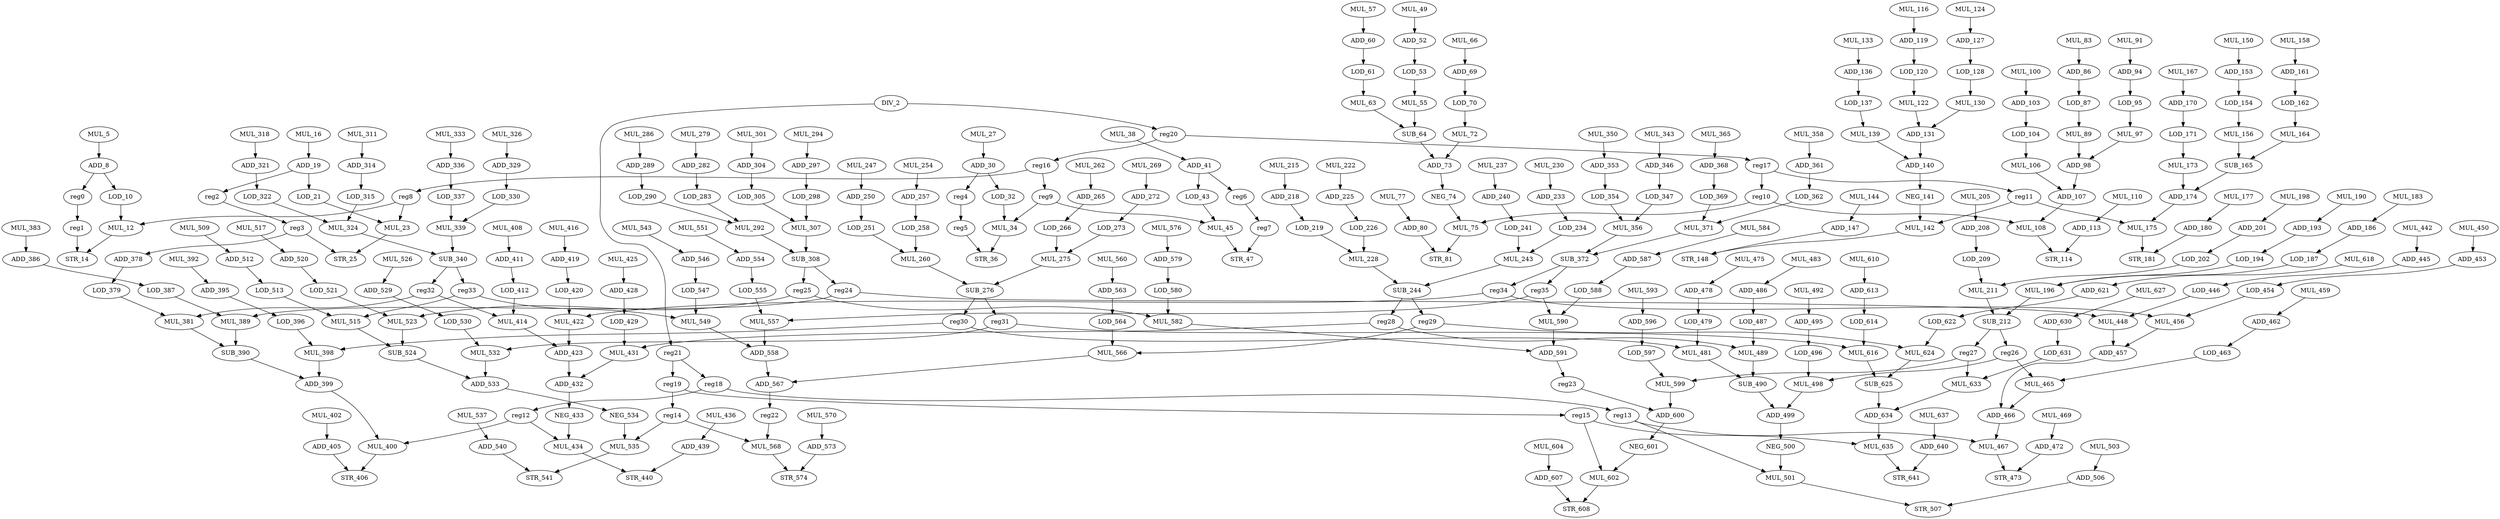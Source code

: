digraph invert_matrix_general_dfg__3 {
    DIV_2;
    MUL_5;
    ADD_8;
    LOD_10;
    MUL_12;
    STR_14;
    MUL_16;
    ADD_19;
    LOD_21;
    MUL_23;
    STR_25;
    MUL_27;
    ADD_30;
    LOD_32;
    MUL_34;
    STR_36;
    MUL_38;
    ADD_41;
    LOD_43;
    MUL_45;
    STR_47;
    MUL_49;
    ADD_52;
    LOD_53;
    MUL_55;
    MUL_57;
    ADD_60;
    LOD_61;
    MUL_63;
    SUB_64;
    MUL_66;
    ADD_69;
    LOD_70;
    MUL_72;
    ADD_73;
    NEG_74;
    MUL_75;
    MUL_77;
    ADD_80;
    STR_81;
    MUL_83;
    ADD_86;
    LOD_87;
    MUL_89;
    MUL_91;
    ADD_94;
    LOD_95;
    MUL_97;
    ADD_98;
    MUL_100;
    ADD_103;
    LOD_104;
    MUL_106;
    ADD_107;
    MUL_108;
    MUL_110;
    ADD_113;
    STR_114;
    MUL_116;
    ADD_119;
    LOD_120;
    MUL_122;
    MUL_124;
    ADD_127;
    LOD_128;
    MUL_130;
    ADD_131;
    MUL_133;
    ADD_136;
    LOD_137;
    MUL_139;
    ADD_140;
    NEG_141;
    MUL_142;
    MUL_144;
    ADD_147;
    STR_148;
    MUL_150;
    ADD_153;
    LOD_154;
    MUL_156;
    MUL_158;
    ADD_161;
    LOD_162;
    MUL_164;
    SUB_165;
    MUL_167;
    ADD_170;
    LOD_171;
    MUL_173;
    ADD_174;
    MUL_175;
    MUL_177;
    ADD_180;
    STR_181;
    MUL_183;
    ADD_186;
    LOD_187;
    MUL_190;
    ADD_193;
    LOD_194;
    MUL_196;
    MUL_198;
    ADD_201;
    LOD_202;
    MUL_205;
    ADD_208;
    LOD_209;
    MUL_211;
    SUB_212;
    MUL_215;
    ADD_218;
    LOD_219;
    MUL_222;
    ADD_225;
    LOD_226;
    MUL_228;
    MUL_230;
    ADD_233;
    LOD_234;
    MUL_237;
    ADD_240;
    LOD_241;
    MUL_243;
    SUB_244;
    MUL_247;
    ADD_250;
    LOD_251;
    MUL_254;
    ADD_257;
    LOD_258;
    MUL_260;
    MUL_262;
    ADD_265;
    LOD_266;
    MUL_269;
    ADD_272;
    LOD_273;
    MUL_275;
    SUB_276;
    MUL_279;
    ADD_282;
    LOD_283;
    MUL_286;
    ADD_289;
    LOD_290;
    MUL_292;
    MUL_294;
    ADD_297;
    LOD_298;
    MUL_301;
    ADD_304;
    LOD_305;
    MUL_307;
    SUB_308;
    MUL_311;
    ADD_314;
    LOD_315;
    MUL_318;
    ADD_321;
    LOD_322;
    MUL_324;
    MUL_326;
    ADD_329;
    LOD_330;
    MUL_333;
    ADD_336;
    LOD_337;
    MUL_339;
    SUB_340;
    MUL_343;
    ADD_346;
    LOD_347;
    MUL_350;
    ADD_353;
    LOD_354;
    MUL_356;
    MUL_358;
    ADD_361;
    LOD_362;
    MUL_365;
    ADD_368;
    LOD_369;
    MUL_371;
    SUB_372;
    //MUL_375;
    ADD_378;
    LOD_379;
    MUL_381;
    MUL_383;
    ADD_386;
    LOD_387;
    MUL_389;
    SUB_390;
    MUL_392;
    ADD_395;
    LOD_396;
    MUL_398;
    ADD_399;
    MUL_400;
    MUL_402;
    ADD_405;
    STR_406;
    MUL_408;
    ADD_411;
    LOD_412;
    MUL_414;
    MUL_416;
    ADD_419;
    LOD_420;
    MUL_422;
    ADD_423;
    MUL_425;
    ADD_428;
    LOD_429;
    MUL_431;
    ADD_432;
    NEG_433;
    MUL_434;
    MUL_436;
    ADD_439;
    STR_440;
    MUL_442;
    ADD_445;
    LOD_446;
    MUL_448;
    MUL_450;
    ADD_453;
    LOD_454;
    MUL_456;
    ADD_457;
    MUL_459;
    ADD_462;
    LOD_463;
    MUL_465;
    ADD_466;
    MUL_467;
    MUL_469;
    ADD_472;
    STR_473;
    MUL_475;
    ADD_478;
    LOD_479;
    MUL_481;
    MUL_483;
    ADD_486;
    LOD_487;
    MUL_489;
    SUB_490;
    MUL_492;
    ADD_495;
    LOD_496;
    MUL_498;
    ADD_499;
    NEG_500;
    MUL_501;
    MUL_503;
    ADD_506;
    STR_507;
    MUL_509;
    ADD_512;
    LOD_513;
    MUL_515;
    MUL_517;
    ADD_520;
    LOD_521;
    MUL_523;
    SUB_524;
    MUL_526;
    ADD_529;
    LOD_530;
    MUL_532;
    ADD_533;
    NEG_534;
    MUL_535;
    MUL_537;
    ADD_540;
    STR_541;
    MUL_543;
    ADD_546;
    LOD_547;
    MUL_549;
    MUL_551;
    ADD_554;
    LOD_555;
    MUL_557;
    ADD_558;
    MUL_560;
    ADD_563;
    LOD_564;
    MUL_566;
    ADD_567;
    MUL_568;
    MUL_570;
    ADD_573;
    STR_574;
    MUL_576;
    ADD_579;
    LOD_580;
    MUL_582;
    MUL_584;
    ADD_587;
    LOD_588;
    MUL_590;
    ADD_591;
    MUL_593;
    ADD_596;
    LOD_597;
    MUL_599;
    ADD_600;
    NEG_601;
    MUL_602;
    MUL_604;
    ADD_607;
    STR_608;
    MUL_610;
    ADD_613;
    LOD_614;
    MUL_616;
    MUL_618;
    ADD_621;
    LOD_622;
    MUL_624;
    SUB_625;
    MUL_627;
    ADD_630;
    LOD_631;
    MUL_633;
    ADD_634;
    MUL_635;
    MUL_637;
    ADD_640;
    STR_641;
    DIV_2 -> reg20 -> reg16 -> reg8 -> MUL_12 [ name = 1 ];
    reg8 -> MUL_23 [ name = 2 ];
    reg16 -> reg9 -> MUL_34 [ name = 3 ];
    reg9 -> MUL_45 [ name = 4 ];
    reg20 -> reg17 -> reg10 -> MUL_75 [ name = 5 ];
    reg10 -> MUL_108 [ name = 6 ];
    reg17 -> reg11 -> MUL_142 [ name = 7 ];
    reg11 -> MUL_175 [ name = 8 ];
    DIV_2 -> reg21 -> reg18 -> reg12 -> MUL_400 [ name = 9 ];
    reg12 -> MUL_434 [ name = 10 ];
    reg18 -> reg13 -> MUL_467 [ name = 11 ];
    reg13 -> MUL_501 [ name = 12 ];
    reg21 -> reg19 -> reg14 -> MUL_535 [ name = 13 ];
    reg14 -> MUL_568 [ name = 14 ];
    reg19 -> reg15 -> MUL_602 [ name = 15 ];
    reg15 -> MUL_635 [ name = 16 ];
    MUL_5 -> ADD_8 [ name = 18 ];
    ADD_8 -> LOD_10 [ name = 20 ];
    ADD_8 -> reg0
    reg0 -> reg1
    reg1 -> STR_14 [ name = 21 ];
    LOD_10 -> MUL_12 [ name = 22 ];
    MUL_12 -> STR_14 [ name = 23 ];
    MUL_16 -> ADD_19 [ name = 25 ];
    ADD_19 -> LOD_21 [ name = 27 ];
    ADD_19 -> reg2
    reg2 -> reg3
    reg3 -> STR_25 [ name = 28 ];
    LOD_21 -> MUL_23 [ name = 29 ];
    MUL_23 -> STR_25 [ name = 30 ];
    MUL_27 -> ADD_30 [ name = 32 ];
    ADD_30 -> LOD_32 [ name = 34 ];
    ADD_30 -> reg4
    reg4 -> reg5
    reg5 -> STR_36 [ name = 35 ];
    LOD_32 -> MUL_34 [ name = 36 ];
    MUL_34 -> STR_36 [ name = 37 ];
    MUL_38 -> ADD_41 [ name = 39 ];
    ADD_41 -> LOD_43 [ name = 41 ];
    ADD_41 -> reg6 -> reg7 -> STR_47 [ name = 42 ];
    LOD_43 -> MUL_45 [ name = 43 ];
    MUL_45 -> STR_47 [ name = 44 ];
    MUL_49 -> ADD_52 [ name = 46 ];
    ADD_52 -> LOD_53 [ name = 47 ];
    LOD_53 -> MUL_55 [ name = 48 ];
    MUL_55 -> SUB_64 [ name = 49 ];
    MUL_57 -> ADD_60 [ name = 51 ];
    ADD_60 -> LOD_61 [ name = 52 ];
    LOD_61 -> MUL_63 [ name = 53 ];
    MUL_63 -> SUB_64 [ name = 54 ];
    SUB_64 -> ADD_73 [ name = 55 ];
    MUL_66 -> ADD_69 [ name = 57 ];
    ADD_69 -> LOD_70 [ name = 58 ];
    LOD_70 -> MUL_72 [ name = 59 ];
    MUL_72 -> ADD_73 [ name = 60 ];
    ADD_73 -> NEG_74 [ name = 61 ];
    NEG_74 -> MUL_75 [ name = 62 ];
    MUL_75 -> STR_81 [ name = 63 ];
    MUL_77 -> ADD_80 [ name = 65 ];
    ADD_80 -> STR_81 [ name = 67 ];
    MUL_83 -> ADD_86 [ name = 69 ];
    ADD_86 -> LOD_87 [ name = 70 ];
    LOD_87 -> MUL_89 [ name = 71 ];
    MUL_89 -> ADD_98 [ name = 72 ];
    MUL_91 -> ADD_94 [ name = 74 ];
    ADD_94 -> LOD_95 [ name = 75 ];
    LOD_95 -> MUL_97 [ name = 76 ];
    MUL_97 -> ADD_98 [ name = 77 ];
    ADD_98 -> ADD_107 [ name = 78 ];
    MUL_100 -> ADD_103 [ name = 80 ];
    ADD_103 -> LOD_104 [ name = 81 ];
    LOD_104 -> MUL_106 [ name = 82 ];
    MUL_106 -> ADD_107 [ name = 83 ];
    ADD_107 -> MUL_108 [ name = 84 ];
    MUL_108 -> STR_114 [ name = 85 ];
    MUL_110 -> ADD_113 [ name = 87 ];
    ADD_113 -> STR_114 [ name = 89 ];
    MUL_116 -> ADD_119 [ name = 91 ];
    ADD_119 -> LOD_120 [ name = 92 ];
    LOD_120 -> MUL_122 [ name = 93 ];
    MUL_122 -> ADD_131 [ name = 94 ];
    MUL_124 -> ADD_127 [ name = 96 ];
    ADD_127 -> LOD_128 [ name = 97 ];
    LOD_128 -> MUL_130 [ name = 98 ];
    MUL_130 -> ADD_131 [ name = 99 ];
    ADD_131 -> ADD_140 [ name = 100 ];
    MUL_133 -> ADD_136 [ name = 102 ];
    ADD_136 -> LOD_137 [ name = 103 ];
    LOD_137 -> MUL_139 [ name = 104 ];
    MUL_139 -> ADD_140 [ name = 105 ];
    ADD_140 -> NEG_141 [ name = 106 ];
    NEG_141 -> MUL_142 [ name = 107 ];
    MUL_142 -> STR_148 [ name = 108 ];
    MUL_144 -> ADD_147 [ name = 110 ];
    ADD_147 -> STR_148 [ name = 112 ];
    MUL_150 -> ADD_153 [ name = 114 ];
    ADD_153 -> LOD_154 [ name = 115 ];
    LOD_154 -> MUL_156 [ name = 116 ];
    MUL_156 -> SUB_165 [ name = 117 ];
    MUL_158 -> ADD_161 [ name = 119 ];
    ADD_161 -> LOD_162 [ name = 120 ];
    LOD_162 -> MUL_164 [ name = 121 ];
    MUL_164 -> SUB_165 [ name = 122 ];
    SUB_165 -> ADD_174 [ name = 123 ];
    MUL_167 -> ADD_170 [ name = 125 ];
    ADD_170 -> LOD_171 [ name = 126 ];
    LOD_171 -> MUL_173 [ name = 127 ];
    MUL_173 -> ADD_174 [ name = 128 ];
    ADD_174 -> MUL_175 [ name = 129 ];
    MUL_175 -> STR_181 [ name = 130 ];
    MUL_177 -> ADD_180 [ name = 132 ];
    ADD_180 -> STR_181 [ name = 134 ];
    MUL_183 -> ADD_186 [ name = 136 ];
    ADD_186 -> LOD_187 [ name = 137 ];
    LOD_187 -> MUL_196 [ name = 138 ];
    MUL_190 -> ADD_193 [ name = 140 ];
    ADD_193 -> LOD_194 [ name = 141 ];
    LOD_194 -> MUL_196 [ name = 142 ];
    MUL_196 -> SUB_212 [ name = 143 ];
    MUL_198 -> ADD_201 [ name = 145 ];
    ADD_201 -> LOD_202 [ name = 146 ];
    LOD_202 -> MUL_211 [ name = 147 ];
    MUL_205 -> ADD_208 [ name = 149 ];
    ADD_208 -> LOD_209 [ name = 150 ];
    LOD_209 -> MUL_211 [ name = 151 ];
    MUL_211 -> SUB_212 [ name = 152 ];
    SUB_212 -> reg26;
    SUB_212 -> reg27;
    reg26 -> MUL_465 [ name = 153 ];
    reg26 -> MUL_498 [ name = 154 ];
    reg27 -> MUL_599 [ name = 155 ];
    reg27 -> MUL_633 [ name = 156 ];
    MUL_215 -> ADD_218 [ name = 158 ];
    ADD_218 -> LOD_219 [ name = 159 ];
    LOD_219 -> MUL_228 [ name = 160 ];
    MUL_222 -> ADD_225 [ name = 162 ];
    ADD_225 -> LOD_226 [ name = 163 ];
    LOD_226 -> MUL_228 [ name = 164 ];
    MUL_228 -> SUB_244 [ name = 165 ];
    MUL_230 -> ADD_233 [ name = 167 ];
    ADD_233 -> LOD_234 [ name = 168 ];
    LOD_234 -> MUL_243 [ name = 169 ];
    MUL_237 -> ADD_240 [ name = 171 ];
    ADD_240 -> LOD_241 [ name = 172 ];
    LOD_241 -> MUL_243 [ name = 173 ];
    MUL_243 -> SUB_244 [ name = 174 ];
    SUB_244 -> reg28;
    SUB_244 -> reg29;
    reg28 -> MUL_431 [ name = 175 ];
    reg28 -> MUL_489 [ name = 176 ];
    reg29 -> MUL_566 [ name = 177 ];
    reg29 -> MUL_624 [ name = 178 ];
    MUL_247 -> ADD_250 [ name = 180 ];
    ADD_250 -> LOD_251 [ name = 181 ];
    LOD_251 -> MUL_260 [ name = 182 ];
    MUL_254 -> ADD_257 [ name = 184 ];
    ADD_257 -> LOD_258 [ name = 185 ];
    LOD_258 -> MUL_260 [ name = 186 ];
    MUL_260 -> SUB_276 [ name = 187 ];
    MUL_262 -> ADD_265 [ name = 189 ];
    ADD_265 -> LOD_266 [ name = 190 ];
    LOD_266 -> MUL_275 [ name = 191 ];
    MUL_269 -> ADD_272 [ name = 193 ];
    ADD_272 -> LOD_273 [ name = 194 ];
    LOD_273 -> MUL_275 [ name = 195 ];
    MUL_275 -> SUB_276 [ name = 196 ];
    SUB_276 -> reg30;
    SUB_276 -> reg31;
    reg30 -> MUL_398 [ name = 197 ];
    reg30 -> MUL_481 [ name = 198 ];
    reg31 -> MUL_532 [ name = 199 ];
    reg31 -> MUL_616 [ name = 200 ];
    MUL_279 -> ADD_282 [ name = 202 ];
    ADD_282 -> LOD_283 [ name = 203 ];
    LOD_283 -> MUL_292 [ name = 204 ];
    MUL_286 -> ADD_289 [ name = 206 ];
    ADD_289 -> LOD_290 [ name = 207 ];
    LOD_290 -> MUL_292 [ name = 208 ];
    MUL_292 -> SUB_308 [ name = 209 ];
    MUL_294 -> ADD_297 [ name = 211 ];
    ADD_297 -> LOD_298 [ name = 212 ];
    LOD_298 -> MUL_307 [ name = 213 ];
    MUL_301 -> ADD_304 [ name = 215 ];
    ADD_304 -> LOD_305 [ name = 216 ];
    LOD_305 -> MUL_307 [ name = 217 ];
    MUL_307 -> SUB_308 [ name = 218 ];
    SUB_308 -> reg24;
    SUB_308 -> reg25;
    reg24 -> MUL_389 [ name = 219 ];
    reg24 -> MUL_448 [ name = 220 ];
    reg25 -> MUL_523 [ name = 221 ];
    reg25 -> MUL_582 [ name = 222 ];
    MUL_311 -> ADD_314 [ name = 224 ];
    ADD_314 -> LOD_315 [ name = 225 ];
    LOD_315 -> MUL_324 [ name = 226 ];
    MUL_318 -> ADD_321 [ name = 228 ];
    ADD_321 -> LOD_322 [ name = 229 ];
    LOD_322 -> MUL_324 [ name = 230 ];
    MUL_324 -> SUB_340 [ name = 231 ];
    MUL_326 -> ADD_329 [ name = 233 ];
    ADD_329 -> LOD_330 [ name = 234 ];
    LOD_330 -> MUL_339 [ name = 235 ];
    MUL_333 -> ADD_336 [ name = 237 ];
    ADD_336 -> LOD_337 [ name = 238 ];
    LOD_337 -> MUL_339 [ name = 239 ];
    MUL_339 -> SUB_340 [ name = 240 ];
    SUB_340 -> reg32;
    SUB_340 -> reg33;
    reg32 -> MUL_381 [ name = 241 ];
    reg32 -> MUL_414 [ name = 242 ];
    reg33 -> MUL_515 [ name = 243 ];
    reg33 -> MUL_549 [ name = 244 ];
    MUL_343 -> ADD_346 [ name = 246 ];
    ADD_346 -> LOD_347 [ name = 247 ];
    LOD_347 -> MUL_356 [ name = 248 ];
    MUL_350 -> ADD_353 [ name = 250 ];
    ADD_353 -> LOD_354 [ name = 251 ];
    LOD_354 -> MUL_356 [ name = 252 ];
    MUL_356 -> SUB_372 [ name = 253 ];
    MUL_358 -> ADD_361 [ name = 255 ];
    ADD_361 -> LOD_362 [ name = 256 ];
    LOD_362 -> MUL_371 [ name = 257 ];
    MUL_365 -> ADD_368 [ name = 259 ];
    ADD_368 -> LOD_369 [ name = 260 ];
    LOD_369 -> MUL_371 [ name = 261 ];
    MUL_371 -> SUB_372 [ name = 262 ];
    SUB_372 -> reg34;
    SUB_372 -> reg35;
    reg34 -> MUL_422 [ name = 263 ];
    reg34 -> MUL_456 [ name = 264 ];
    reg35 -> MUL_557 [ name = 265 ];
    reg35 -> MUL_590 [ name = 266 ];
    reg3 -> ADD_378 [ name = 268 ];
    ADD_378 -> LOD_379 [ name = 269 ];
    LOD_379 -> MUL_381 [ name = 270 ];
    MUL_381 -> SUB_390 [ name = 271 ];
    MUL_383 -> ADD_386 [ name = 273 ];
    ADD_386 -> LOD_387 [ name = 274 ];
    LOD_387 -> MUL_389 [ name = 275 ];
    MUL_389 -> SUB_390 [ name = 276 ];
    SUB_390 -> ADD_399 [ name = 277 ];
    MUL_392 -> ADD_395 [ name = 279 ];
    ADD_395 -> LOD_396 [ name = 280 ];
    LOD_396 -> MUL_398 [ name = 281 ];
    MUL_398 -> ADD_399 [ name = 282 ];
    ADD_399 -> MUL_400 [ name = 283 ];
    MUL_400 -> STR_406 [ name = 284 ];
    MUL_402 -> ADD_405 [ name = 286 ];
    ADD_405 -> STR_406 [ name = 288 ];
    MUL_408 -> ADD_411 [ name = 290 ];
    ADD_411 -> LOD_412 [ name = 291 ];
    LOD_412 -> MUL_414 [ name = 292 ];
    MUL_414 -> ADD_423 [ name = 293 ];
    MUL_416 -> ADD_419 [ name = 295 ];
    ADD_419 -> LOD_420 [ name = 296 ];
    LOD_420 -> MUL_422 [ name = 297 ];
    MUL_422 -> ADD_423 [ name = 298 ];
    ADD_423 -> ADD_432 [ name = 299 ];
    MUL_425 -> ADD_428 [ name = 301 ];
    ADD_428 -> LOD_429 [ name = 302 ];
    LOD_429 -> MUL_431 [ name = 303 ];
    MUL_431 -> ADD_432 [ name = 304 ];
    ADD_432 -> NEG_433 [ name = 305 ];
    NEG_433 -> MUL_434 [ name = 306 ];
    MUL_434 -> STR_440 [ name = 307 ];
    MUL_436 -> ADD_439 [ name = 309 ];
    ADD_439 -> STR_440 [ name = 311 ];
    MUL_442 -> ADD_445 [ name = 313 ];
    ADD_445 -> LOD_446 [ name = 314 ];
    LOD_446 -> MUL_448 [ name = 315 ];
    MUL_448 -> ADD_457 [ name = 316 ];
    MUL_450 -> ADD_453 [ name = 318 ];
    ADD_453 -> LOD_454 [ name = 319 ];
    LOD_454 -> MUL_456 [ name = 320 ];
    MUL_456 -> ADD_457 [ name = 321 ];
    ADD_457 -> ADD_466 [ name = 322 ];
    MUL_459 -> ADD_462 [ name = 324 ];
    ADD_462 -> LOD_463 [ name = 325 ];
    LOD_463 -> MUL_465 [ name = 326 ];
    MUL_465 -> ADD_466 [ name = 327 ];
    ADD_466 -> MUL_467 [ name = 328 ];
    MUL_467 -> STR_473 [ name = 329 ];
    MUL_469 -> ADD_472 [ name = 331 ];
    ADD_472 -> STR_473 [ name = 333 ];
    MUL_475 -> ADD_478 [ name = 335 ];
    ADD_478 -> LOD_479 [ name = 336 ];
    LOD_479 -> MUL_481 [ name = 337 ];
    MUL_481 -> SUB_490 [ name = 338 ];
    MUL_483 -> ADD_486 [ name = 340 ];
    ADD_486 -> LOD_487 [ name = 341 ];
    LOD_487 -> MUL_489 [ name = 342 ];
    MUL_489 -> SUB_490 [ name = 343 ];
    SUB_490 -> ADD_499 [ name = 344 ];
    MUL_492 -> ADD_495 [ name = 346 ];
    ADD_495 -> LOD_496 [ name = 347 ];
    LOD_496 -> MUL_498 [ name = 348 ];
    MUL_498 -> ADD_499 [ name = 349 ];
    ADD_499 -> NEG_500 [ name = 350 ];
    NEG_500 -> MUL_501 [ name = 351 ];
    MUL_501 -> STR_507 [ name = 352 ];
    MUL_503 -> ADD_506 [ name = 354 ];
    ADD_506 -> STR_507 [ name = 356 ];
    MUL_509 -> ADD_512 [ name = 358 ];
    ADD_512 -> LOD_513 [ name = 359 ];
    LOD_513 -> MUL_515 [ name = 360 ];
    MUL_515 -> SUB_524 [ name = 361 ];
    MUL_517 -> ADD_520 [ name = 363 ];
    ADD_520 -> LOD_521 [ name = 364 ];
    LOD_521 -> MUL_523 [ name = 365 ];
    MUL_523 -> SUB_524 [ name = 366 ];
    SUB_524 -> ADD_533 [ name = 367 ];
    MUL_526 -> ADD_529 [ name = 369 ];
    ADD_529 -> LOD_530 [ name = 370 ];
    LOD_530 -> MUL_532 [ name = 371 ];
    MUL_532 -> ADD_533 [ name = 372 ];
    ADD_533 -> NEG_534 [ name = 373 ];
    NEG_534 -> MUL_535 [ name = 374 ];
    MUL_535 -> STR_541 [ name = 375 ];
    MUL_537 -> ADD_540 [ name = 377 ];
    ADD_540 -> STR_541 [ name = 379 ];
    MUL_543 -> ADD_546 [ name = 381 ];
    ADD_546 -> LOD_547 [ name = 382 ];
    LOD_547 -> MUL_549 [ name = 383 ];
    MUL_549 -> ADD_558 [ name = 384 ];
    MUL_551 -> ADD_554 [ name = 386 ];
    ADD_554 -> LOD_555 [ name = 387 ];
    LOD_555 -> MUL_557 [ name = 388 ];
    MUL_557 -> ADD_558 [ name = 389 ];
    ADD_558 -> ADD_567 [ name = 390 ];
    MUL_560 -> ADD_563 [ name = 392 ];
    ADD_563 -> LOD_564 [ name = 393 ];
    LOD_564 -> MUL_566 [ name = 394 ];
    MUL_566 -> ADD_567 [ name = 395 ];
    ADD_567 -> reg22 -> MUL_568 [ name = 396 ];
    MUL_568 -> STR_574 [ name = 397 ];
    MUL_570 -> ADD_573 [ name = 399 ];
    ADD_573 -> STR_574 [ name = 401 ];
    MUL_576 -> ADD_579 [ name = 403 ];
    ADD_579 -> LOD_580 [ name = 404 ];
    LOD_580 -> MUL_582 [ name = 405 ];
    MUL_582 -> ADD_591 [ name = 406 ];
    MUL_584 -> ADD_587 [ name = 408 ];
    ADD_587 -> LOD_588 [ name = 409 ];
    LOD_588 -> MUL_590 [ name = 410 ];
    MUL_590 -> ADD_591 [ name = 411 ];
    ADD_591 -> reg23 -> ADD_600 [ name = 412 ];
    MUL_593 -> ADD_596 [ name = 414 ];
    ADD_596 -> LOD_597 [ name = 415 ];
    LOD_597 -> MUL_599 [ name = 416 ];
    MUL_599 -> ADD_600 [ name = 417 ];
    ADD_600 -> NEG_601 [ name = 418 ];
    NEG_601 -> MUL_602 [ name = 419 ];
    MUL_602 -> STR_608 [ name = 420 ];
    MUL_604 -> ADD_607 [ name = 422 ];
    ADD_607 -> STR_608 [ name = 424 ];
    MUL_610 -> ADD_613 [ name = 426 ];
    ADD_613 -> LOD_614 [ name = 427 ];
    LOD_614 -> MUL_616 [ name = 428 ];
    MUL_616 -> SUB_625 [ name = 429 ];
    MUL_618 -> ADD_621 [ name = 431 ];
    ADD_621 -> LOD_622 [ name = 432 ];
    LOD_622 -> MUL_624 [ name = 433 ];
    MUL_624 -> SUB_625 [ name = 434 ];
    SUB_625 -> ADD_634 [ name = 435 ];
    MUL_627 -> ADD_630 [ name = 437 ];
    ADD_630 -> LOD_631 [ name = 438 ];
    LOD_631 -> MUL_633 [ name = 439 ];
    MUL_633 -> ADD_634 [ name = 440 ];
    ADD_634 -> MUL_635 [ name = 441 ];
    MUL_635 -> STR_641 [ name = 442 ];
    MUL_637 -> ADD_640 [ name = 444 ];
    ADD_640 -> STR_641 [ name = 446 ];
}
